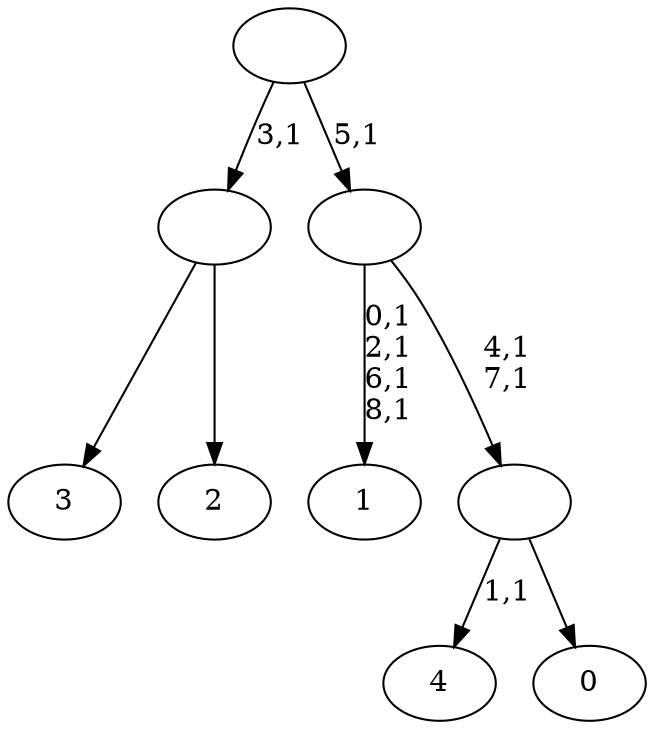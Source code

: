 digraph T {
	14 [label="4"]
	12 [label="3"]
	11 [label="2"]
	10 [label=""]
	9 [label="1"]
	4 [label="0"]
	3 [label=""]
	1 [label=""]
	0 [label=""]
	10 -> 12 [label=""]
	10 -> 11 [label=""]
	3 -> 14 [label="1,1"]
	3 -> 4 [label=""]
	1 -> 3 [label="4,1\n7,1"]
	1 -> 9 [label="0,1\n2,1\n6,1\n8,1"]
	0 -> 10 [label="3,1"]
	0 -> 1 [label="5,1"]
}
